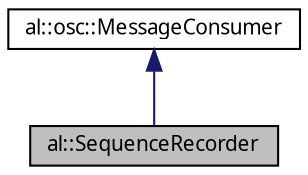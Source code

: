 digraph "al::SequenceRecorder"
{
 // LATEX_PDF_SIZE
  bgcolor="transparent";
  edge [fontname="FreeSans.ttf",fontsize="10",labelfontname="FreeSans.ttf",labelfontsize="10"];
  node [fontname="FreeSans.ttf",fontsize="10",shape=record];
  Node1 [label="al::SequenceRecorder",height=0.2,width=0.4,color="black", fillcolor="grey75", style="filled", fontcolor="black",tooltip="The SequenceRecorder class records preset changes in a \".sequence\" file."];
  Node2 -> Node1 [dir="back",color="midnightblue",fontsize="10",style="solid",fontname="FreeSans.ttf"];
  Node2 [label="al::osc::MessageConsumer",height=0.2,width=0.4,color="black",URL="$classal_1_1osc_1_1_message_consumer.html",tooltip=" "];
}
